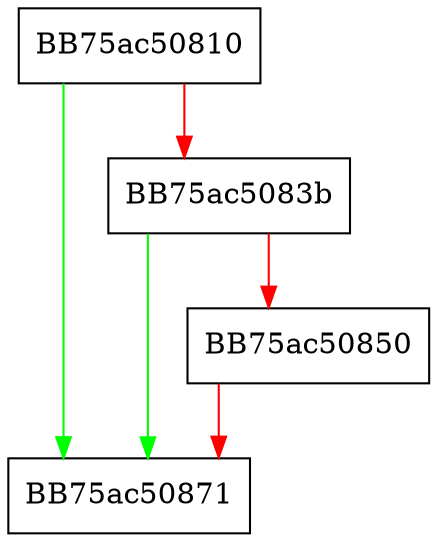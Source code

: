 digraph xar_init_module {
  node [shape="box"];
  graph [splines=ortho];
  BB75ac50810 -> BB75ac50871 [color="green"];
  BB75ac50810 -> BB75ac5083b [color="red"];
  BB75ac5083b -> BB75ac50871 [color="green"];
  BB75ac5083b -> BB75ac50850 [color="red"];
  BB75ac50850 -> BB75ac50871 [color="red"];
}